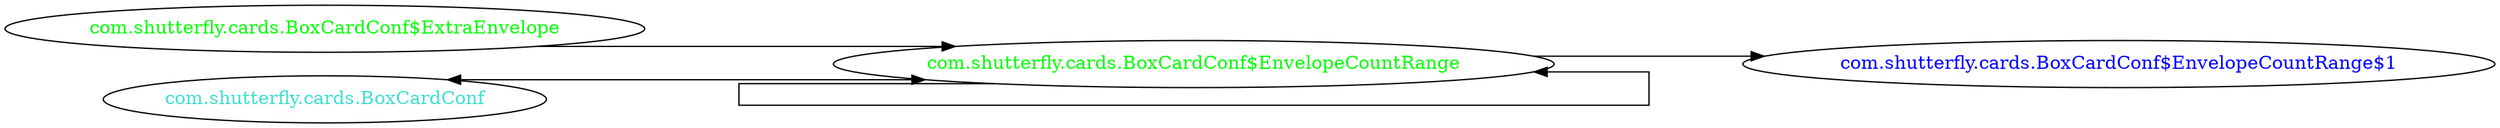 digraph dependencyGraph {
 concentrate=true;
 ranksep="2.0";
 rankdir="LR"; 
 splines="ortho";
"com.shutterfly.cards.BoxCardConf$EnvelopeCountRange" [fontcolor="red"];
"com.shutterfly.cards.BoxCardConf$EnvelopeCountRange$1" [ fontcolor="blue" ];
"com.shutterfly.cards.BoxCardConf$EnvelopeCountRange"->"com.shutterfly.cards.BoxCardConf$EnvelopeCountRange$1";
"com.shutterfly.cards.BoxCardConf$EnvelopeCountRange" [ fontcolor="green" ];
"com.shutterfly.cards.BoxCardConf$EnvelopeCountRange"->"com.shutterfly.cards.BoxCardConf$EnvelopeCountRange";
"com.shutterfly.cards.BoxCardConf$ExtraEnvelope" [ fontcolor="green" ];
"com.shutterfly.cards.BoxCardConf$ExtraEnvelope"->"com.shutterfly.cards.BoxCardConf$EnvelopeCountRange";
"com.shutterfly.cards.BoxCardConf" [ fontcolor="turquoise" ];
"com.shutterfly.cards.BoxCardConf"->"com.shutterfly.cards.BoxCardConf$EnvelopeCountRange" [dir=both];
}